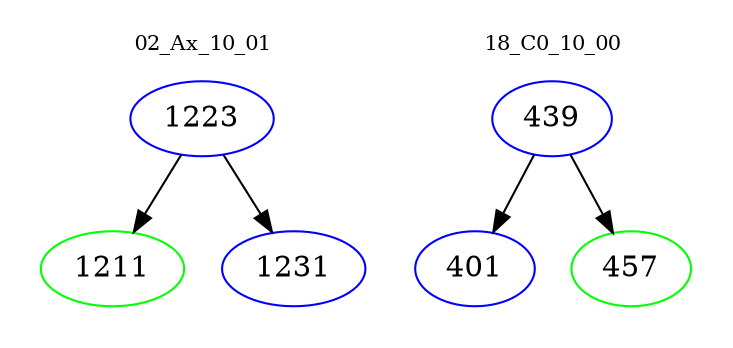 digraph{
subgraph cluster_0 {
color = white
label = "02_Ax_10_01";
fontsize=10;
T0_1223 [label="1223", color="blue"]
T0_1223 -> T0_1211 [color="black"]
T0_1211 [label="1211", color="green"]
T0_1223 -> T0_1231 [color="black"]
T0_1231 [label="1231", color="blue"]
}
subgraph cluster_1 {
color = white
label = "18_C0_10_00";
fontsize=10;
T1_439 [label="439", color="blue"]
T1_439 -> T1_401 [color="black"]
T1_401 [label="401", color="blue"]
T1_439 -> T1_457 [color="black"]
T1_457 [label="457", color="green"]
}
}

